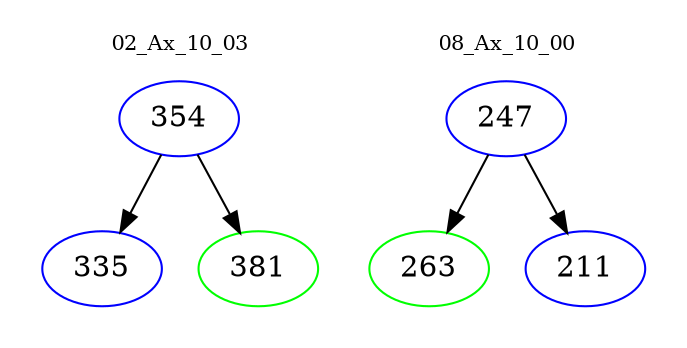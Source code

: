 digraph{
subgraph cluster_0 {
color = white
label = "02_Ax_10_03";
fontsize=10;
T0_354 [label="354", color="blue"]
T0_354 -> T0_335 [color="black"]
T0_335 [label="335", color="blue"]
T0_354 -> T0_381 [color="black"]
T0_381 [label="381", color="green"]
}
subgraph cluster_1 {
color = white
label = "08_Ax_10_00";
fontsize=10;
T1_247 [label="247", color="blue"]
T1_247 -> T1_263 [color="black"]
T1_263 [label="263", color="green"]
T1_247 -> T1_211 [color="black"]
T1_211 [label="211", color="blue"]
}
}
